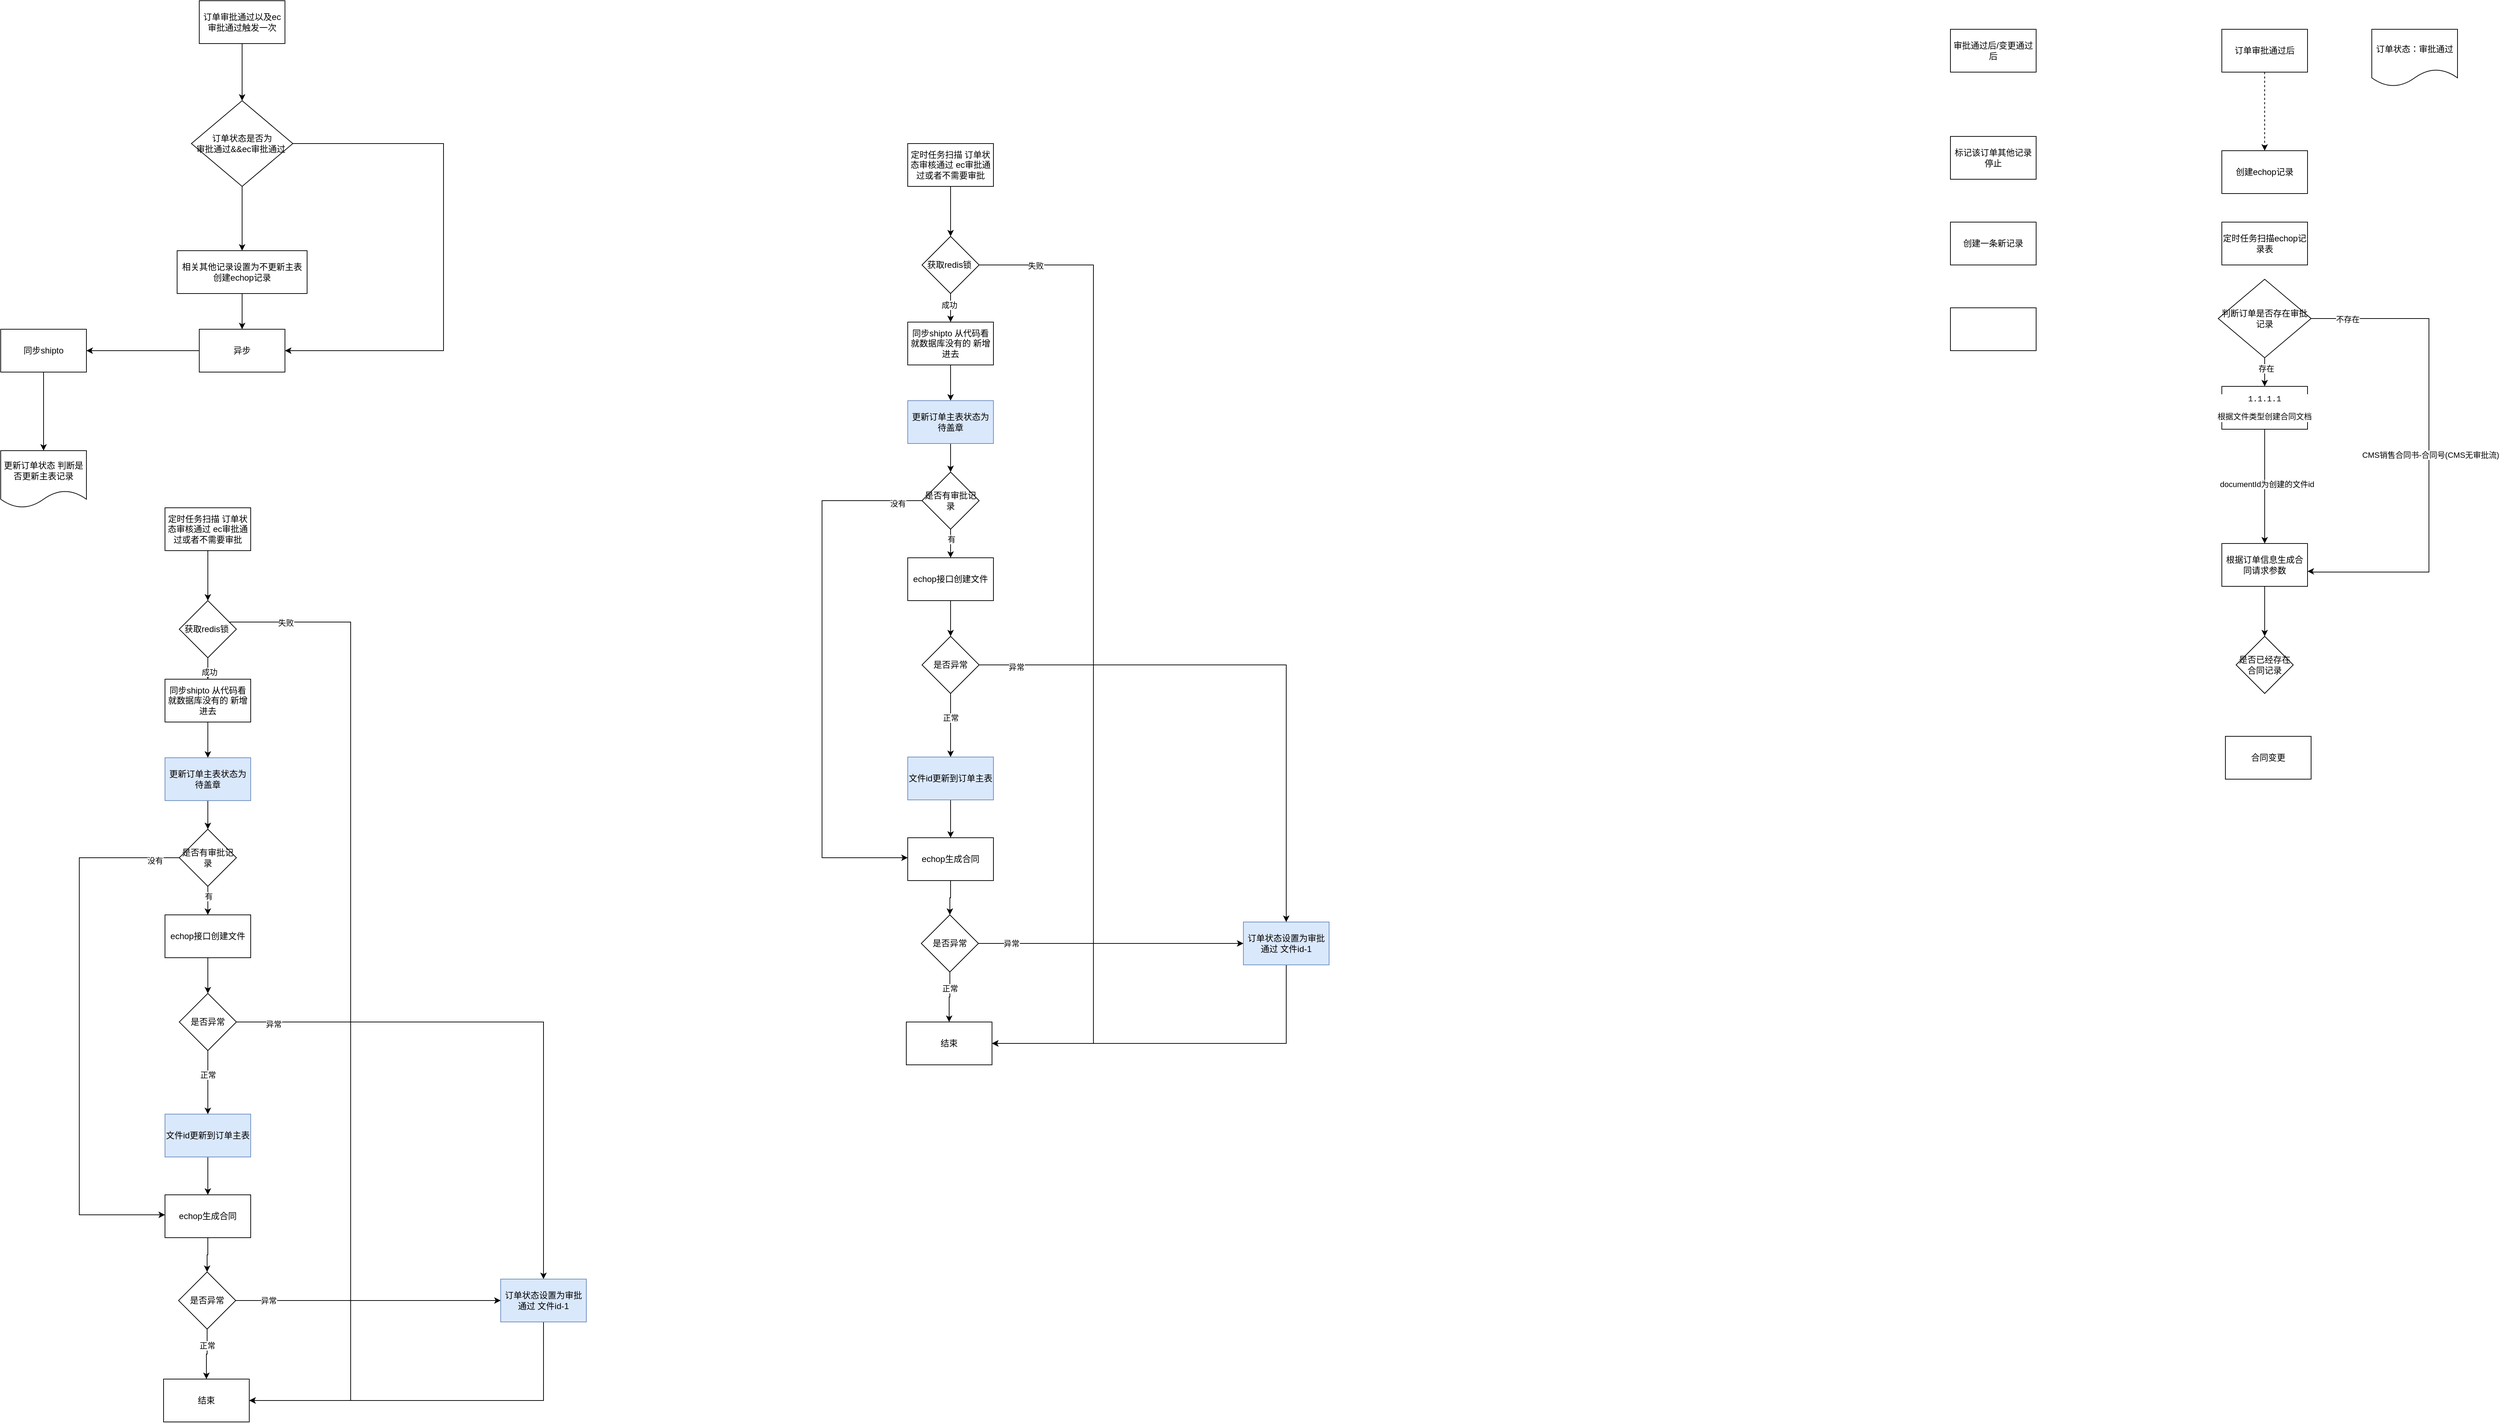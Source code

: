 <mxfile version="28.2.1">
  <diagram name="第 1 页" id="2me2oeGT8YtzVLUqR1FI">
    <mxGraphModel dx="4611" dy="659" grid="1" gridSize="10" guides="1" tooltips="1" connect="1" arrows="1" fold="1" page="1" pageScale="1" pageWidth="827" pageHeight="1169" math="0" shadow="0">
      <root>
        <mxCell id="0" />
        <mxCell id="1" parent="0" />
        <mxCell id="xtak_svuXwCoNU0_wnzV-3" style="edgeStyle=orthogonalEdgeStyle;rounded=0;orthogonalLoop=1;jettySize=auto;html=1;dashed=1;" parent="1" source="xtak_svuXwCoNU0_wnzV-1" target="xtak_svuXwCoNU0_wnzV-2" edge="1">
          <mxGeometry relative="1" as="geometry" />
        </mxCell>
        <mxCell id="xtak_svuXwCoNU0_wnzV-1" value="订单审批通过后" style="rounded=0;whiteSpace=wrap;html=1;" parent="1" vertex="1">
          <mxGeometry x="240" y="90" width="120" height="60" as="geometry" />
        </mxCell>
        <mxCell id="xtak_svuXwCoNU0_wnzV-2" value="创建echop记录" style="rounded=0;whiteSpace=wrap;html=1;" parent="1" vertex="1">
          <mxGeometry x="240" y="260" width="120" height="60" as="geometry" />
        </mxCell>
        <mxCell id="xtak_svuXwCoNU0_wnzV-4" value="订单状态：审批通过" style="shape=document;whiteSpace=wrap;html=1;boundedLbl=1;" parent="1" vertex="1">
          <mxGeometry x="450" y="90" width="120" height="80" as="geometry" />
        </mxCell>
        <mxCell id="xtak_svuXwCoNU0_wnzV-5" value="定时任务扫描echop记录表" style="rounded=0;whiteSpace=wrap;html=1;" parent="1" vertex="1">
          <mxGeometry x="240" y="360" width="120" height="60" as="geometry" />
        </mxCell>
        <mxCell id="xtak_svuXwCoNU0_wnzV-13" style="edgeStyle=orthogonalEdgeStyle;rounded=0;orthogonalLoop=1;jettySize=auto;html=1;" parent="1" source="xtak_svuXwCoNU0_wnzV-6" target="xtak_svuXwCoNU0_wnzV-9" edge="1">
          <mxGeometry relative="1" as="geometry">
            <mxPoint x="300" y="760" as="targetPoint" />
          </mxGeometry>
        </mxCell>
        <mxCell id="xtak_svuXwCoNU0_wnzV-14" value="documentId为创建的文件id" style="edgeLabel;html=1;align=center;verticalAlign=middle;resizable=0;points=[];" parent="xtak_svuXwCoNU0_wnzV-13" vertex="1" connectable="0">
          <mxGeometry x="-0.036" y="3" relative="1" as="geometry">
            <mxPoint as="offset" />
          </mxGeometry>
        </mxCell>
        <mxCell id="xtak_svuXwCoNU0_wnzV-6" value="&lt;div style=&quot;background-color: rgb(255, 255, 255); color: rgb(8, 8, 8);&quot;&gt;&lt;pre&gt;&lt;font color=&quot;#080808&quot; face=&quot;Courier New, monospace&quot;&gt;&lt;span&gt;1.1.1.1&lt;/span&gt;&lt;/font&gt;&lt;/pre&gt;&lt;pre&gt;&lt;font color=&quot;#080808&quot; face=&quot;Courier New, monospace&quot;&gt;&lt;span&gt;根据文件类型创建合同文档&lt;/span&gt;&lt;/font&gt;&lt;font color=&quot;rgba(0, 0, 0, 0)&quot; face=&quot;Courier New, monospace&quot;&gt;&lt;span&gt;&lt;/span&gt;&lt;/font&gt;&lt;/pre&gt;&lt;/div&gt;" style="rounded=0;whiteSpace=wrap;html=1;fontSize=11;" parent="1" vertex="1">
          <mxGeometry x="240" y="590" width="120" height="60" as="geometry" />
        </mxCell>
        <mxCell id="xtak_svuXwCoNU0_wnzV-22" style="edgeStyle=orthogonalEdgeStyle;rounded=0;orthogonalLoop=1;jettySize=auto;html=1;" parent="1" source="xtak_svuXwCoNU0_wnzV-9" target="xtak_svuXwCoNU0_wnzV-20" edge="1">
          <mxGeometry relative="1" as="geometry" />
        </mxCell>
        <mxCell id="xtak_svuXwCoNU0_wnzV-9" value="根据订单信息生成合同请求参数" style="rounded=0;whiteSpace=wrap;html=1;" parent="1" vertex="1">
          <mxGeometry x="240" y="810" width="120" height="60" as="geometry" />
        </mxCell>
        <mxCell id="xtak_svuXwCoNU0_wnzV-11" style="edgeStyle=orthogonalEdgeStyle;rounded=0;orthogonalLoop=1;jettySize=auto;html=1;entryX=0.5;entryY=0;entryDx=0;entryDy=0;" parent="1" source="xtak_svuXwCoNU0_wnzV-10" target="xtak_svuXwCoNU0_wnzV-6" edge="1">
          <mxGeometry relative="1" as="geometry" />
        </mxCell>
        <mxCell id="xtak_svuXwCoNU0_wnzV-12" value="存在" style="edgeLabel;html=1;align=center;verticalAlign=middle;resizable=0;points=[];" parent="xtak_svuXwCoNU0_wnzV-11" vertex="1" connectable="0">
          <mxGeometry x="-0.25" y="2" relative="1" as="geometry">
            <mxPoint as="offset" />
          </mxGeometry>
        </mxCell>
        <mxCell id="xtak_svuXwCoNU0_wnzV-10" value="判断订单是否存在审批记录" style="rhombus;whiteSpace=wrap;html=1;" parent="1" vertex="1">
          <mxGeometry x="235" y="440" width="130" height="110" as="geometry" />
        </mxCell>
        <mxCell id="xtak_svuXwCoNU0_wnzV-15" style="edgeStyle=orthogonalEdgeStyle;rounded=0;orthogonalLoop=1;jettySize=auto;html=1;entryX=1;entryY=0.65;entryDx=0;entryDy=0;entryPerimeter=0;" parent="1" source="xtak_svuXwCoNU0_wnzV-10" target="xtak_svuXwCoNU0_wnzV-9" edge="1">
          <mxGeometry relative="1" as="geometry">
            <Array as="points">
              <mxPoint x="530" y="495" />
              <mxPoint x="530" y="850" />
              <mxPoint x="365" y="850" />
            </Array>
          </mxGeometry>
        </mxCell>
        <mxCell id="xtak_svuXwCoNU0_wnzV-16" value="不存在" style="edgeLabel;html=1;align=center;verticalAlign=middle;resizable=0;points=[];" parent="xtak_svuXwCoNU0_wnzV-15" vertex="1" connectable="0">
          <mxGeometry x="-0.853" y="-1" relative="1" as="geometry">
            <mxPoint as="offset" />
          </mxGeometry>
        </mxCell>
        <mxCell id="xtak_svuXwCoNU0_wnzV-17" value="CMS销售合同书-合同号(CMS无审批流)" style="edgeLabel;html=1;align=center;verticalAlign=middle;resizable=0;points=[];" parent="xtak_svuXwCoNU0_wnzV-15" vertex="1" connectable="0">
          <mxGeometry x="0.03" y="2" relative="1" as="geometry">
            <mxPoint as="offset" />
          </mxGeometry>
        </mxCell>
        <mxCell id="xtak_svuXwCoNU0_wnzV-19" value="合同变更" style="rounded=0;whiteSpace=wrap;html=1;" parent="1" vertex="1">
          <mxGeometry x="245" y="1080" width="120" height="60" as="geometry" />
        </mxCell>
        <mxCell id="xtak_svuXwCoNU0_wnzV-20" value="是否已经存在合同记录" style="rhombus;whiteSpace=wrap;html=1;" parent="1" vertex="1">
          <mxGeometry x="260" y="940" width="80" height="80" as="geometry" />
        </mxCell>
        <mxCell id="_LltgiQRJmm_qArRPXv--1" value="审批通过后/变更通过后" style="rounded=0;whiteSpace=wrap;html=1;" vertex="1" parent="1">
          <mxGeometry x="-140" y="90" width="120" height="60" as="geometry" />
        </mxCell>
        <mxCell id="_LltgiQRJmm_qArRPXv--2" value="标记该订单其他记录停止" style="rounded=0;whiteSpace=wrap;html=1;" vertex="1" parent="1">
          <mxGeometry x="-140" y="240" width="120" height="60" as="geometry" />
        </mxCell>
        <mxCell id="_LltgiQRJmm_qArRPXv--3" value="创建一条新记录" style="rounded=0;whiteSpace=wrap;html=1;" vertex="1" parent="1">
          <mxGeometry x="-140" y="360" width="120" height="60" as="geometry" />
        </mxCell>
        <mxCell id="_LltgiQRJmm_qArRPXv--4" value="" style="rounded=0;whiteSpace=wrap;html=1;" vertex="1" parent="1">
          <mxGeometry x="-140" y="480" width="120" height="60" as="geometry" />
        </mxCell>
        <mxCell id="_LltgiQRJmm_qArRPXv--20" style="edgeStyle=orthogonalEdgeStyle;rounded=0;orthogonalLoop=1;jettySize=auto;html=1;" edge="1" parent="1" source="_LltgiQRJmm_qArRPXv--6" target="_LltgiQRJmm_qArRPXv--9">
          <mxGeometry relative="1" as="geometry" />
        </mxCell>
        <mxCell id="_LltgiQRJmm_qArRPXv--6" value="定时任务扫描 订单状态审核通过 ec审批通过或者不需要审批" style="rounded=0;whiteSpace=wrap;html=1;" vertex="1" parent="1">
          <mxGeometry x="-1600" y="250" width="120" height="60" as="geometry" />
        </mxCell>
        <mxCell id="_LltgiQRJmm_qArRPXv--11" style="edgeStyle=orthogonalEdgeStyle;rounded=0;orthogonalLoop=1;jettySize=auto;html=1;entryX=1;entryY=0.5;entryDx=0;entryDy=0;" edge="1" parent="1" source="_LltgiQRJmm_qArRPXv--9" target="_LltgiQRJmm_qArRPXv--10">
          <mxGeometry relative="1" as="geometry">
            <Array as="points">
              <mxPoint x="-1340" y="420" />
              <mxPoint x="-1340" y="1510" />
            </Array>
          </mxGeometry>
        </mxCell>
        <mxCell id="_LltgiQRJmm_qArRPXv--41" value="失败" style="edgeLabel;html=1;align=center;verticalAlign=middle;resizable=0;points=[];" vertex="1" connectable="0" parent="_LltgiQRJmm_qArRPXv--11">
          <mxGeometry x="-0.887" y="-1" relative="1" as="geometry">
            <mxPoint as="offset" />
          </mxGeometry>
        </mxCell>
        <mxCell id="_LltgiQRJmm_qArRPXv--21" style="edgeStyle=orthogonalEdgeStyle;rounded=0;orthogonalLoop=1;jettySize=auto;html=1;" edge="1" parent="1" source="_LltgiQRJmm_qArRPXv--9" target="_LltgiQRJmm_qArRPXv--12">
          <mxGeometry relative="1" as="geometry" />
        </mxCell>
        <mxCell id="_LltgiQRJmm_qArRPXv--42" value="成功" style="edgeLabel;html=1;align=center;verticalAlign=middle;resizable=0;points=[];" vertex="1" connectable="0" parent="_LltgiQRJmm_qArRPXv--21">
          <mxGeometry x="-0.2" y="-2" relative="1" as="geometry">
            <mxPoint as="offset" />
          </mxGeometry>
        </mxCell>
        <mxCell id="_LltgiQRJmm_qArRPXv--9" value="获取redis锁&amp;nbsp;" style="rhombus;whiteSpace=wrap;html=1;" vertex="1" parent="1">
          <mxGeometry x="-1580" y="380" width="80" height="80" as="geometry" />
        </mxCell>
        <mxCell id="_LltgiQRJmm_qArRPXv--10" value="结束" style="rounded=0;whiteSpace=wrap;html=1;" vertex="1" parent="1">
          <mxGeometry x="-1602" y="1480" width="120" height="60" as="geometry" />
        </mxCell>
        <mxCell id="_LltgiQRJmm_qArRPXv--22" style="edgeStyle=orthogonalEdgeStyle;rounded=0;orthogonalLoop=1;jettySize=auto;html=1;" edge="1" parent="1" source="_LltgiQRJmm_qArRPXv--12" target="_LltgiQRJmm_qArRPXv--13">
          <mxGeometry relative="1" as="geometry" />
        </mxCell>
        <mxCell id="_LltgiQRJmm_qArRPXv--12" value="同步shipto 从代码看就数据库没有的 新增进去" style="rounded=0;whiteSpace=wrap;html=1;" vertex="1" parent="1">
          <mxGeometry x="-1600" y="500" width="120" height="60" as="geometry" />
        </mxCell>
        <mxCell id="_LltgiQRJmm_qArRPXv--23" style="edgeStyle=orthogonalEdgeStyle;rounded=0;orthogonalLoop=1;jettySize=auto;html=1;entryX=0.5;entryY=0;entryDx=0;entryDy=0;" edge="1" parent="1" source="_LltgiQRJmm_qArRPXv--13" target="_LltgiQRJmm_qArRPXv--15">
          <mxGeometry relative="1" as="geometry" />
        </mxCell>
        <mxCell id="_LltgiQRJmm_qArRPXv--13" value="更新订单主表状态为待盖章" style="rounded=0;whiteSpace=wrap;html=1;fillColor=#dae8fc;strokeColor=#6c8ebf;" vertex="1" parent="1">
          <mxGeometry x="-1600" y="610" width="120" height="60" as="geometry" />
        </mxCell>
        <mxCell id="_LltgiQRJmm_qArRPXv--24" style="edgeStyle=orthogonalEdgeStyle;rounded=0;orthogonalLoop=1;jettySize=auto;html=1;" edge="1" parent="1" source="_LltgiQRJmm_qArRPXv--15" target="_LltgiQRJmm_qArRPXv--16">
          <mxGeometry relative="1" as="geometry" />
        </mxCell>
        <mxCell id="_LltgiQRJmm_qArRPXv--44" value="有" style="edgeLabel;html=1;align=center;verticalAlign=middle;resizable=0;points=[];" vertex="1" connectable="0" parent="_LltgiQRJmm_qArRPXv--24">
          <mxGeometry x="-0.293" y="1" relative="1" as="geometry">
            <mxPoint as="offset" />
          </mxGeometry>
        </mxCell>
        <mxCell id="_LltgiQRJmm_qArRPXv--28" style="edgeStyle=orthogonalEdgeStyle;rounded=0;orthogonalLoop=1;jettySize=auto;html=1;" edge="1" parent="1" source="_LltgiQRJmm_qArRPXv--15" target="_LltgiQRJmm_qArRPXv--18">
          <mxGeometry relative="1" as="geometry">
            <Array as="points">
              <mxPoint x="-1720" y="750" />
              <mxPoint x="-1720" y="1250" />
            </Array>
          </mxGeometry>
        </mxCell>
        <mxCell id="_LltgiQRJmm_qArRPXv--45" value="没有" style="edgeLabel;html=1;align=center;verticalAlign=middle;resizable=0;points=[];" vertex="1" connectable="0" parent="_LltgiQRJmm_qArRPXv--28">
          <mxGeometry x="-0.909" y="4" relative="1" as="geometry">
            <mxPoint as="offset" />
          </mxGeometry>
        </mxCell>
        <mxCell id="_LltgiQRJmm_qArRPXv--15" value="是否有审批记录" style="rhombus;whiteSpace=wrap;html=1;" vertex="1" parent="1">
          <mxGeometry x="-1580" y="710" width="80" height="80" as="geometry" />
        </mxCell>
        <mxCell id="_LltgiQRJmm_qArRPXv--32" style="edgeStyle=orthogonalEdgeStyle;rounded=0;orthogonalLoop=1;jettySize=auto;html=1;" edge="1" parent="1" source="_LltgiQRJmm_qArRPXv--16" target="_LltgiQRJmm_qArRPXv--29">
          <mxGeometry relative="1" as="geometry" />
        </mxCell>
        <mxCell id="_LltgiQRJmm_qArRPXv--16" value="echop接口创建文件" style="rounded=0;whiteSpace=wrap;html=1;" vertex="1" parent="1">
          <mxGeometry x="-1600" y="830" width="120" height="60" as="geometry" />
        </mxCell>
        <mxCell id="_LltgiQRJmm_qArRPXv--26" style="edgeStyle=orthogonalEdgeStyle;rounded=0;orthogonalLoop=1;jettySize=auto;html=1;" edge="1" parent="1" source="_LltgiQRJmm_qArRPXv--17" target="_LltgiQRJmm_qArRPXv--18">
          <mxGeometry relative="1" as="geometry" />
        </mxCell>
        <mxCell id="_LltgiQRJmm_qArRPXv--17" value="文件id更新到订单主表" style="rounded=0;whiteSpace=wrap;html=1;fillColor=#dae8fc;strokeColor=#6c8ebf;" vertex="1" parent="1">
          <mxGeometry x="-1600" y="1109" width="120" height="60" as="geometry" />
        </mxCell>
        <mxCell id="_LltgiQRJmm_qArRPXv--39" style="edgeStyle=orthogonalEdgeStyle;rounded=0;orthogonalLoop=1;jettySize=auto;html=1;" edge="1" parent="1" source="_LltgiQRJmm_qArRPXv--18" target="_LltgiQRJmm_qArRPXv--37">
          <mxGeometry relative="1" as="geometry" />
        </mxCell>
        <mxCell id="_LltgiQRJmm_qArRPXv--18" value="echop生成合同" style="rounded=0;whiteSpace=wrap;html=1;" vertex="1" parent="1">
          <mxGeometry x="-1600" y="1222" width="120" height="60" as="geometry" />
        </mxCell>
        <mxCell id="_LltgiQRJmm_qArRPXv--33" style="edgeStyle=orthogonalEdgeStyle;rounded=0;orthogonalLoop=1;jettySize=auto;html=1;" edge="1" parent="1" source="_LltgiQRJmm_qArRPXv--29" target="_LltgiQRJmm_qArRPXv--17">
          <mxGeometry relative="1" as="geometry" />
        </mxCell>
        <mxCell id="_LltgiQRJmm_qArRPXv--47" value="正常" style="edgeLabel;html=1;align=center;verticalAlign=middle;resizable=0;points=[];" vertex="1" connectable="0" parent="_LltgiQRJmm_qArRPXv--33">
          <mxGeometry x="-0.241" relative="1" as="geometry">
            <mxPoint as="offset" />
          </mxGeometry>
        </mxCell>
        <mxCell id="_LltgiQRJmm_qArRPXv--34" style="edgeStyle=orthogonalEdgeStyle;rounded=0;orthogonalLoop=1;jettySize=auto;html=1;" edge="1" parent="1" source="_LltgiQRJmm_qArRPXv--29" target="_LltgiQRJmm_qArRPXv--35">
          <mxGeometry relative="1" as="geometry">
            <mxPoint x="-1130" y="980" as="targetPoint" />
          </mxGeometry>
        </mxCell>
        <mxCell id="_LltgiQRJmm_qArRPXv--46" value="异常" style="edgeLabel;html=1;align=center;verticalAlign=middle;resizable=0;points=[];" vertex="1" connectable="0" parent="_LltgiQRJmm_qArRPXv--34">
          <mxGeometry x="-0.869" y="-3" relative="1" as="geometry">
            <mxPoint as="offset" />
          </mxGeometry>
        </mxCell>
        <mxCell id="_LltgiQRJmm_qArRPXv--29" value="是否异常" style="rhombus;whiteSpace=wrap;html=1;" vertex="1" parent="1">
          <mxGeometry x="-1580" y="940" width="80" height="80" as="geometry" />
        </mxCell>
        <mxCell id="_LltgiQRJmm_qArRPXv--36" style="edgeStyle=orthogonalEdgeStyle;rounded=0;orthogonalLoop=1;jettySize=auto;html=1;entryX=1;entryY=0.5;entryDx=0;entryDy=0;exitX=0.5;exitY=1;exitDx=0;exitDy=0;" edge="1" parent="1" source="_LltgiQRJmm_qArRPXv--35" target="_LltgiQRJmm_qArRPXv--10">
          <mxGeometry relative="1" as="geometry">
            <Array as="points">
              <mxPoint x="-1070" y="1510" />
            </Array>
          </mxGeometry>
        </mxCell>
        <mxCell id="_LltgiQRJmm_qArRPXv--35" value="订单状态设置为审批通过 文件id-1" style="rounded=0;whiteSpace=wrap;html=1;fillColor=#dae8fc;strokeColor=#6c8ebf;" vertex="1" parent="1">
          <mxGeometry x="-1130" y="1340" width="120" height="60" as="geometry" />
        </mxCell>
        <mxCell id="_LltgiQRJmm_qArRPXv--38" style="edgeStyle=orthogonalEdgeStyle;rounded=0;orthogonalLoop=1;jettySize=auto;html=1;" edge="1" parent="1" source="_LltgiQRJmm_qArRPXv--37" target="_LltgiQRJmm_qArRPXv--35">
          <mxGeometry relative="1" as="geometry" />
        </mxCell>
        <mxCell id="_LltgiQRJmm_qArRPXv--48" value="异常" style="edgeLabel;html=1;align=center;verticalAlign=middle;resizable=0;points=[];" vertex="1" connectable="0" parent="_LltgiQRJmm_qArRPXv--38">
          <mxGeometry x="-0.756" relative="1" as="geometry">
            <mxPoint as="offset" />
          </mxGeometry>
        </mxCell>
        <mxCell id="_LltgiQRJmm_qArRPXv--40" style="edgeStyle=orthogonalEdgeStyle;rounded=0;orthogonalLoop=1;jettySize=auto;html=1;" edge="1" parent="1" source="_LltgiQRJmm_qArRPXv--37" target="_LltgiQRJmm_qArRPXv--10">
          <mxGeometry relative="1" as="geometry" />
        </mxCell>
        <mxCell id="_LltgiQRJmm_qArRPXv--49" value="正常" style="edgeLabel;html=1;align=center;verticalAlign=middle;resizable=0;points=[];" vertex="1" connectable="0" parent="_LltgiQRJmm_qArRPXv--40">
          <mxGeometry x="-0.359" relative="1" as="geometry">
            <mxPoint as="offset" />
          </mxGeometry>
        </mxCell>
        <mxCell id="_LltgiQRJmm_qArRPXv--37" value="是否异常" style="rhombus;whiteSpace=wrap;html=1;" vertex="1" parent="1">
          <mxGeometry x="-1581" y="1330" width="80" height="80" as="geometry" />
        </mxCell>
        <mxCell id="_LltgiQRJmm_qArRPXv--50" style="edgeStyle=orthogonalEdgeStyle;rounded=0;orthogonalLoop=1;jettySize=auto;html=1;" edge="1" parent="1" source="_LltgiQRJmm_qArRPXv--51" target="_LltgiQRJmm_qArRPXv--56">
          <mxGeometry relative="1" as="geometry" />
        </mxCell>
        <mxCell id="_LltgiQRJmm_qArRPXv--51" value="定时任务扫描 订单状态审核通过 ec审批通过或者不需要审批" style="rounded=0;whiteSpace=wrap;html=1;" vertex="1" parent="1">
          <mxGeometry x="-2639.98" y="760" width="120" height="60" as="geometry" />
        </mxCell>
        <mxCell id="_LltgiQRJmm_qArRPXv--52" style="edgeStyle=orthogonalEdgeStyle;rounded=0;orthogonalLoop=1;jettySize=auto;html=1;entryX=1;entryY=0.5;entryDx=0;entryDy=0;" edge="1" parent="1" source="_LltgiQRJmm_qArRPXv--56" target="_LltgiQRJmm_qArRPXv--57">
          <mxGeometry relative="1" as="geometry">
            <Array as="points">
              <mxPoint x="-2379.98" y="920" />
              <mxPoint x="-2379.98" y="2010" />
            </Array>
          </mxGeometry>
        </mxCell>
        <mxCell id="_LltgiQRJmm_qArRPXv--53" value="失败" style="edgeLabel;html=1;align=center;verticalAlign=middle;resizable=0;points=[];" vertex="1" connectable="0" parent="_LltgiQRJmm_qArRPXv--52">
          <mxGeometry x="-0.887" y="-1" relative="1" as="geometry">
            <mxPoint as="offset" />
          </mxGeometry>
        </mxCell>
        <mxCell id="_LltgiQRJmm_qArRPXv--54" style="edgeStyle=orthogonalEdgeStyle;rounded=0;orthogonalLoop=1;jettySize=auto;html=1;" edge="1" parent="1" source="_LltgiQRJmm_qArRPXv--56" target="_LltgiQRJmm_qArRPXv--59">
          <mxGeometry relative="1" as="geometry" />
        </mxCell>
        <mxCell id="_LltgiQRJmm_qArRPXv--55" value="成功" style="edgeLabel;html=1;align=center;verticalAlign=middle;resizable=0;points=[];" vertex="1" connectable="0" parent="_LltgiQRJmm_qArRPXv--54">
          <mxGeometry x="-0.2" y="-2" relative="1" as="geometry">
            <mxPoint as="offset" />
          </mxGeometry>
        </mxCell>
        <mxCell id="_LltgiQRJmm_qArRPXv--56" value="获取redis锁&amp;nbsp;" style="rhombus;whiteSpace=wrap;html=1;" vertex="1" parent="1">
          <mxGeometry x="-2619.98" y="890" width="80" height="80" as="geometry" />
        </mxCell>
        <mxCell id="_LltgiQRJmm_qArRPXv--57" value="结束" style="rounded=0;whiteSpace=wrap;html=1;" vertex="1" parent="1">
          <mxGeometry x="-2641.98" y="1980" width="120" height="60" as="geometry" />
        </mxCell>
        <mxCell id="_LltgiQRJmm_qArRPXv--58" style="edgeStyle=orthogonalEdgeStyle;rounded=0;orthogonalLoop=1;jettySize=auto;html=1;" edge="1" parent="1" source="_LltgiQRJmm_qArRPXv--59" target="_LltgiQRJmm_qArRPXv--61">
          <mxGeometry relative="1" as="geometry" />
        </mxCell>
        <mxCell id="_LltgiQRJmm_qArRPXv--59" value="同步shipto 从代码看就数据库没有的 新增进去" style="rounded=0;whiteSpace=wrap;html=1;" vertex="1" parent="1">
          <mxGeometry x="-2639.98" y="1000" width="120" height="60" as="geometry" />
        </mxCell>
        <mxCell id="_LltgiQRJmm_qArRPXv--60" style="edgeStyle=orthogonalEdgeStyle;rounded=0;orthogonalLoop=1;jettySize=auto;html=1;entryX=0.5;entryY=0;entryDx=0;entryDy=0;" edge="1" parent="1" source="_LltgiQRJmm_qArRPXv--61" target="_LltgiQRJmm_qArRPXv--66">
          <mxGeometry relative="1" as="geometry" />
        </mxCell>
        <mxCell id="_LltgiQRJmm_qArRPXv--61" value="更新订单主表状态为待盖章" style="rounded=0;whiteSpace=wrap;html=1;fillColor=#dae8fc;strokeColor=#6c8ebf;" vertex="1" parent="1">
          <mxGeometry x="-2639.98" y="1110" width="120" height="60" as="geometry" />
        </mxCell>
        <mxCell id="_LltgiQRJmm_qArRPXv--62" style="edgeStyle=orthogonalEdgeStyle;rounded=0;orthogonalLoop=1;jettySize=auto;html=1;" edge="1" parent="1" source="_LltgiQRJmm_qArRPXv--66" target="_LltgiQRJmm_qArRPXv--68">
          <mxGeometry relative="1" as="geometry" />
        </mxCell>
        <mxCell id="_LltgiQRJmm_qArRPXv--63" value="有" style="edgeLabel;html=1;align=center;verticalAlign=middle;resizable=0;points=[];" vertex="1" connectable="0" parent="_LltgiQRJmm_qArRPXv--62">
          <mxGeometry x="-0.293" y="1" relative="1" as="geometry">
            <mxPoint as="offset" />
          </mxGeometry>
        </mxCell>
        <mxCell id="_LltgiQRJmm_qArRPXv--64" style="edgeStyle=orthogonalEdgeStyle;rounded=0;orthogonalLoop=1;jettySize=auto;html=1;" edge="1" parent="1" source="_LltgiQRJmm_qArRPXv--66" target="_LltgiQRJmm_qArRPXv--72">
          <mxGeometry relative="1" as="geometry">
            <Array as="points">
              <mxPoint x="-2759.98" y="1250" />
              <mxPoint x="-2759.98" y="1750" />
            </Array>
          </mxGeometry>
        </mxCell>
        <mxCell id="_LltgiQRJmm_qArRPXv--65" value="没有" style="edgeLabel;html=1;align=center;verticalAlign=middle;resizable=0;points=[];" vertex="1" connectable="0" parent="_LltgiQRJmm_qArRPXv--64">
          <mxGeometry x="-0.909" y="4" relative="1" as="geometry">
            <mxPoint as="offset" />
          </mxGeometry>
        </mxCell>
        <mxCell id="_LltgiQRJmm_qArRPXv--66" value="是否有审批记录" style="rhombus;whiteSpace=wrap;html=1;" vertex="1" parent="1">
          <mxGeometry x="-2619.98" y="1210" width="80" height="80" as="geometry" />
        </mxCell>
        <mxCell id="_LltgiQRJmm_qArRPXv--67" style="edgeStyle=orthogonalEdgeStyle;rounded=0;orthogonalLoop=1;jettySize=auto;html=1;" edge="1" parent="1" source="_LltgiQRJmm_qArRPXv--68" target="_LltgiQRJmm_qArRPXv--77">
          <mxGeometry relative="1" as="geometry" />
        </mxCell>
        <mxCell id="_LltgiQRJmm_qArRPXv--68" value="echop接口创建文件" style="rounded=0;whiteSpace=wrap;html=1;" vertex="1" parent="1">
          <mxGeometry x="-2639.98" y="1330" width="120" height="60" as="geometry" />
        </mxCell>
        <mxCell id="_LltgiQRJmm_qArRPXv--69" style="edgeStyle=orthogonalEdgeStyle;rounded=0;orthogonalLoop=1;jettySize=auto;html=1;" edge="1" parent="1" source="_LltgiQRJmm_qArRPXv--70" target="_LltgiQRJmm_qArRPXv--72">
          <mxGeometry relative="1" as="geometry" />
        </mxCell>
        <mxCell id="_LltgiQRJmm_qArRPXv--70" value="文件id更新到订单主表" style="rounded=0;whiteSpace=wrap;html=1;fillColor=#dae8fc;strokeColor=#6c8ebf;" vertex="1" parent="1">
          <mxGeometry x="-2639.98" y="1609" width="120" height="60" as="geometry" />
        </mxCell>
        <mxCell id="_LltgiQRJmm_qArRPXv--71" style="edgeStyle=orthogonalEdgeStyle;rounded=0;orthogonalLoop=1;jettySize=auto;html=1;" edge="1" parent="1" source="_LltgiQRJmm_qArRPXv--72" target="_LltgiQRJmm_qArRPXv--84">
          <mxGeometry relative="1" as="geometry" />
        </mxCell>
        <mxCell id="_LltgiQRJmm_qArRPXv--72" value="echop生成合同" style="rounded=0;whiteSpace=wrap;html=1;" vertex="1" parent="1">
          <mxGeometry x="-2639.98" y="1722" width="120" height="60" as="geometry" />
        </mxCell>
        <mxCell id="_LltgiQRJmm_qArRPXv--73" style="edgeStyle=orthogonalEdgeStyle;rounded=0;orthogonalLoop=1;jettySize=auto;html=1;" edge="1" parent="1" source="_LltgiQRJmm_qArRPXv--77" target="_LltgiQRJmm_qArRPXv--70">
          <mxGeometry relative="1" as="geometry" />
        </mxCell>
        <mxCell id="_LltgiQRJmm_qArRPXv--74" value="正常" style="edgeLabel;html=1;align=center;verticalAlign=middle;resizable=0;points=[];" vertex="1" connectable="0" parent="_LltgiQRJmm_qArRPXv--73">
          <mxGeometry x="-0.241" relative="1" as="geometry">
            <mxPoint as="offset" />
          </mxGeometry>
        </mxCell>
        <mxCell id="_LltgiQRJmm_qArRPXv--75" style="edgeStyle=orthogonalEdgeStyle;rounded=0;orthogonalLoop=1;jettySize=auto;html=1;" edge="1" parent="1" source="_LltgiQRJmm_qArRPXv--77" target="_LltgiQRJmm_qArRPXv--79">
          <mxGeometry relative="1" as="geometry">
            <mxPoint x="-2169.98" y="1480" as="targetPoint" />
          </mxGeometry>
        </mxCell>
        <mxCell id="_LltgiQRJmm_qArRPXv--76" value="异常" style="edgeLabel;html=1;align=center;verticalAlign=middle;resizable=0;points=[];" vertex="1" connectable="0" parent="_LltgiQRJmm_qArRPXv--75">
          <mxGeometry x="-0.869" y="-3" relative="1" as="geometry">
            <mxPoint as="offset" />
          </mxGeometry>
        </mxCell>
        <mxCell id="_LltgiQRJmm_qArRPXv--77" value="是否异常" style="rhombus;whiteSpace=wrap;html=1;" vertex="1" parent="1">
          <mxGeometry x="-2619.98" y="1440" width="80" height="80" as="geometry" />
        </mxCell>
        <mxCell id="_LltgiQRJmm_qArRPXv--78" style="edgeStyle=orthogonalEdgeStyle;rounded=0;orthogonalLoop=1;jettySize=auto;html=1;entryX=1;entryY=0.5;entryDx=0;entryDy=0;exitX=0.5;exitY=1;exitDx=0;exitDy=0;" edge="1" parent="1" source="_LltgiQRJmm_qArRPXv--79" target="_LltgiQRJmm_qArRPXv--57">
          <mxGeometry relative="1" as="geometry">
            <Array as="points">
              <mxPoint x="-2109.98" y="2010" />
            </Array>
          </mxGeometry>
        </mxCell>
        <mxCell id="_LltgiQRJmm_qArRPXv--79" value="订单状态设置为审批通过 文件id-1" style="rounded=0;whiteSpace=wrap;html=1;fillColor=#dae8fc;strokeColor=#6c8ebf;" vertex="1" parent="1">
          <mxGeometry x="-2169.98" y="1840" width="120" height="60" as="geometry" />
        </mxCell>
        <mxCell id="_LltgiQRJmm_qArRPXv--80" style="edgeStyle=orthogonalEdgeStyle;rounded=0;orthogonalLoop=1;jettySize=auto;html=1;" edge="1" parent="1" source="_LltgiQRJmm_qArRPXv--84" target="_LltgiQRJmm_qArRPXv--79">
          <mxGeometry relative="1" as="geometry" />
        </mxCell>
        <mxCell id="_LltgiQRJmm_qArRPXv--81" value="异常" style="edgeLabel;html=1;align=center;verticalAlign=middle;resizable=0;points=[];" vertex="1" connectable="0" parent="_LltgiQRJmm_qArRPXv--80">
          <mxGeometry x="-0.756" relative="1" as="geometry">
            <mxPoint as="offset" />
          </mxGeometry>
        </mxCell>
        <mxCell id="_LltgiQRJmm_qArRPXv--82" style="edgeStyle=orthogonalEdgeStyle;rounded=0;orthogonalLoop=1;jettySize=auto;html=1;" edge="1" parent="1" source="_LltgiQRJmm_qArRPXv--84" target="_LltgiQRJmm_qArRPXv--57">
          <mxGeometry relative="1" as="geometry" />
        </mxCell>
        <mxCell id="_LltgiQRJmm_qArRPXv--83" value="正常" style="edgeLabel;html=1;align=center;verticalAlign=middle;resizable=0;points=[];" vertex="1" connectable="0" parent="_LltgiQRJmm_qArRPXv--82">
          <mxGeometry x="-0.359" relative="1" as="geometry">
            <mxPoint as="offset" />
          </mxGeometry>
        </mxCell>
        <mxCell id="_LltgiQRJmm_qArRPXv--84" value="是否异常" style="rhombus;whiteSpace=wrap;html=1;" vertex="1" parent="1">
          <mxGeometry x="-2620.98" y="1830" width="80" height="80" as="geometry" />
        </mxCell>
        <mxCell id="_LltgiQRJmm_qArRPXv--90" style="edgeStyle=orthogonalEdgeStyle;rounded=0;orthogonalLoop=1;jettySize=auto;html=1;" edge="1" parent="1" source="_LltgiQRJmm_qArRPXv--85" target="_LltgiQRJmm_qArRPXv--86">
          <mxGeometry relative="1" as="geometry" />
        </mxCell>
        <mxCell id="_LltgiQRJmm_qArRPXv--85" value="订单审批通过以及ec审批通过触发一次" style="rounded=0;whiteSpace=wrap;html=1;" vertex="1" parent="1">
          <mxGeometry x="-2592" y="50" width="120" height="60" as="geometry" />
        </mxCell>
        <mxCell id="_LltgiQRJmm_qArRPXv--91" style="edgeStyle=orthogonalEdgeStyle;rounded=0;orthogonalLoop=1;jettySize=auto;html=1;" edge="1" parent="1" source="_LltgiQRJmm_qArRPXv--86" target="_LltgiQRJmm_qArRPXv--87">
          <mxGeometry relative="1" as="geometry" />
        </mxCell>
        <mxCell id="_LltgiQRJmm_qArRPXv--93" style="edgeStyle=orthogonalEdgeStyle;rounded=0;orthogonalLoop=1;jettySize=auto;html=1;entryX=1;entryY=0.5;entryDx=0;entryDy=0;" edge="1" parent="1" source="_LltgiQRJmm_qArRPXv--86" target="_LltgiQRJmm_qArRPXv--92">
          <mxGeometry relative="1" as="geometry">
            <Array as="points">
              <mxPoint x="-2250" y="250" />
              <mxPoint x="-2250" y="540" />
            </Array>
          </mxGeometry>
        </mxCell>
        <mxCell id="_LltgiQRJmm_qArRPXv--86" value="订单状态是否为&lt;div&gt;审批通过&amp;amp;&amp;amp;ec审批通过&amp;nbsp;&lt;/div&gt;" style="rhombus;whiteSpace=wrap;html=1;" vertex="1" parent="1">
          <mxGeometry x="-2603" y="190" width="142" height="120" as="geometry" />
        </mxCell>
        <mxCell id="_LltgiQRJmm_qArRPXv--94" style="edgeStyle=orthogonalEdgeStyle;rounded=0;orthogonalLoop=1;jettySize=auto;html=1;entryX=0.5;entryY=0;entryDx=0;entryDy=0;" edge="1" parent="1" source="_LltgiQRJmm_qArRPXv--87" target="_LltgiQRJmm_qArRPXv--92">
          <mxGeometry relative="1" as="geometry" />
        </mxCell>
        <mxCell id="_LltgiQRJmm_qArRPXv--87" value="相关其他记录设置为不更新主表&lt;div&gt;创建echop记录&lt;/div&gt;" style="rounded=0;whiteSpace=wrap;html=1;" vertex="1" parent="1">
          <mxGeometry x="-2623" y="400" width="182" height="60" as="geometry" />
        </mxCell>
        <mxCell id="_LltgiQRJmm_qArRPXv--101" style="edgeStyle=orthogonalEdgeStyle;rounded=0;orthogonalLoop=1;jettySize=auto;html=1;" edge="1" parent="1" source="_LltgiQRJmm_qArRPXv--92" target="_LltgiQRJmm_qArRPXv--102">
          <mxGeometry relative="1" as="geometry">
            <mxPoint x="-2710" y="540" as="targetPoint" />
          </mxGeometry>
        </mxCell>
        <mxCell id="_LltgiQRJmm_qArRPXv--92" value="异步" style="rounded=0;whiteSpace=wrap;html=1;" vertex="1" parent="1">
          <mxGeometry x="-2592" y="510" width="120" height="60" as="geometry" />
        </mxCell>
        <mxCell id="_LltgiQRJmm_qArRPXv--106" style="edgeStyle=orthogonalEdgeStyle;rounded=0;orthogonalLoop=1;jettySize=auto;html=1;" edge="1" parent="1" source="_LltgiQRJmm_qArRPXv--102" target="_LltgiQRJmm_qArRPXv--105">
          <mxGeometry relative="1" as="geometry" />
        </mxCell>
        <mxCell id="_LltgiQRJmm_qArRPXv--102" value="同步shipto" style="rounded=0;whiteSpace=wrap;html=1;" vertex="1" parent="1">
          <mxGeometry x="-2870" y="510" width="120" height="60" as="geometry" />
        </mxCell>
        <mxCell id="_LltgiQRJmm_qArRPXv--105" value="更新订单状态 判断是否更新主表记录" style="shape=document;whiteSpace=wrap;html=1;boundedLbl=1;" vertex="1" parent="1">
          <mxGeometry x="-2870" y="680" width="120" height="80" as="geometry" />
        </mxCell>
      </root>
    </mxGraphModel>
  </diagram>
</mxfile>
